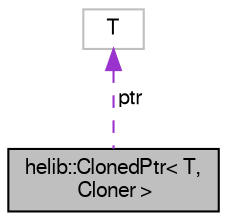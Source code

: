 digraph "helib::ClonedPtr&lt; T, Cloner &gt;"
{
  edge [fontname="FreeSans",fontsize="10",labelfontname="FreeSans",labelfontsize="10"];
  node [fontname="FreeSans",fontsize="10",shape=record];
  Node1 [label="helib::ClonedPtr\< T,\l Cloner \>",height=0.2,width=0.4,color="black", fillcolor="grey75", style="filled", fontcolor="black"];
  Node2 -> Node1 [dir="back",color="darkorchid3",fontsize="10",style="dashed",label=" ptr" ];
  Node2 [label="T",height=0.2,width=0.4,color="grey75", fillcolor="white", style="filled"];
}
